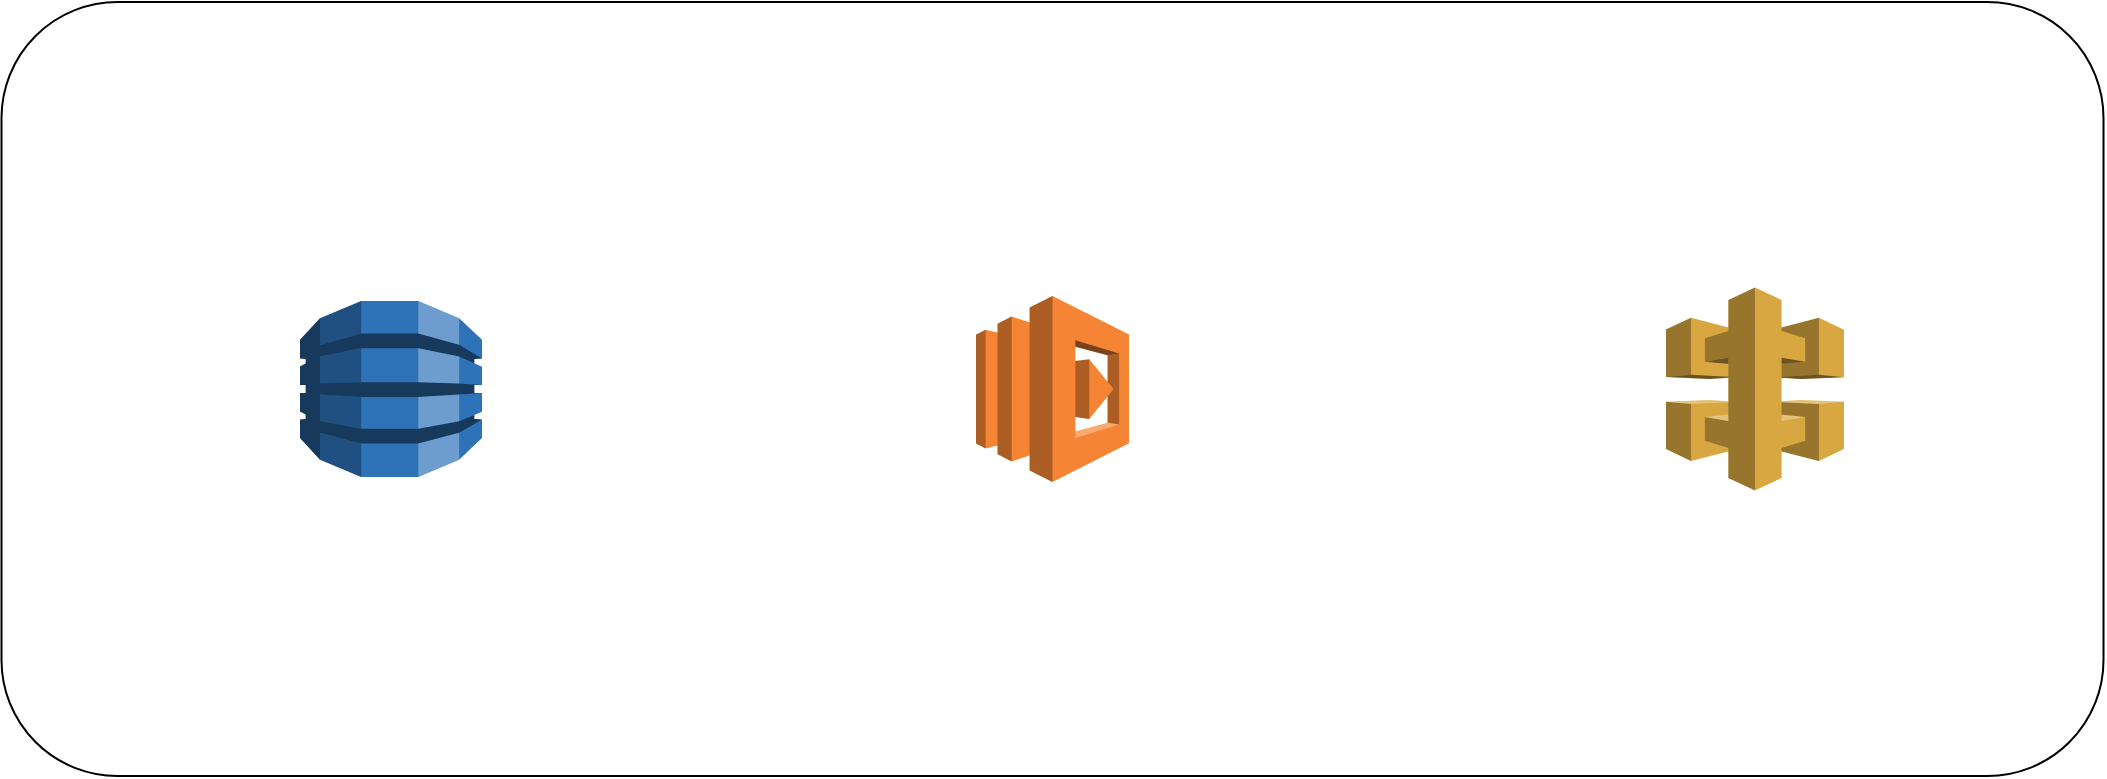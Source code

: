 <mxfile version="22.0.0" type="github">
  <diagram name="Page-1" id="b17EQDePB-Os6Tg4ldsO">
    <mxGraphModel dx="1687" dy="929" grid="0" gridSize="10" guides="1" tooltips="1" connect="1" arrows="1" fold="1" page="1" pageScale="1" pageWidth="1169" pageHeight="827" math="0" shadow="0">
      <root>
        <mxCell id="0" />
        <mxCell id="1" parent="0" />
        <mxCell id="CBo9HAA3vZ9QcLUA7Y8J-1" value="" style="outlineConnect=0;dashed=0;verticalLabelPosition=bottom;verticalAlign=top;align=center;html=1;shape=mxgraph.aws3.api_gateway;fillColor=#D9A741;gradientColor=none;" vertex="1" parent="1">
          <mxGeometry x="899" y="348.75" width="89" height="101.5" as="geometry" />
        </mxCell>
        <mxCell id="CBo9HAA3vZ9QcLUA7Y8J-2" value="" style="outlineConnect=0;dashed=0;verticalLabelPosition=bottom;verticalAlign=top;align=center;html=1;shape=mxgraph.aws3.lambda;fillColor=#F58534;gradientColor=none;" vertex="1" parent="1">
          <mxGeometry x="554" y="353" width="76.5" height="93" as="geometry" />
        </mxCell>
        <mxCell id="CBo9HAA3vZ9QcLUA7Y8J-3" value="" style="outlineConnect=0;dashed=0;verticalLabelPosition=bottom;verticalAlign=top;align=center;html=1;shape=mxgraph.aws3.dynamo_db;fillColor=#2E73B8;gradientColor=none;" vertex="1" parent="1">
          <mxGeometry x="216" y="355.5" width="91" height="88" as="geometry" />
        </mxCell>
        <mxCell id="CBo9HAA3vZ9QcLUA7Y8J-5" value="" style="rounded=1;whiteSpace=wrap;html=1;fillColor=none;" vertex="1" parent="1">
          <mxGeometry x="66.75" y="206" width="1051" height="387" as="geometry" />
        </mxCell>
      </root>
    </mxGraphModel>
  </diagram>
</mxfile>
